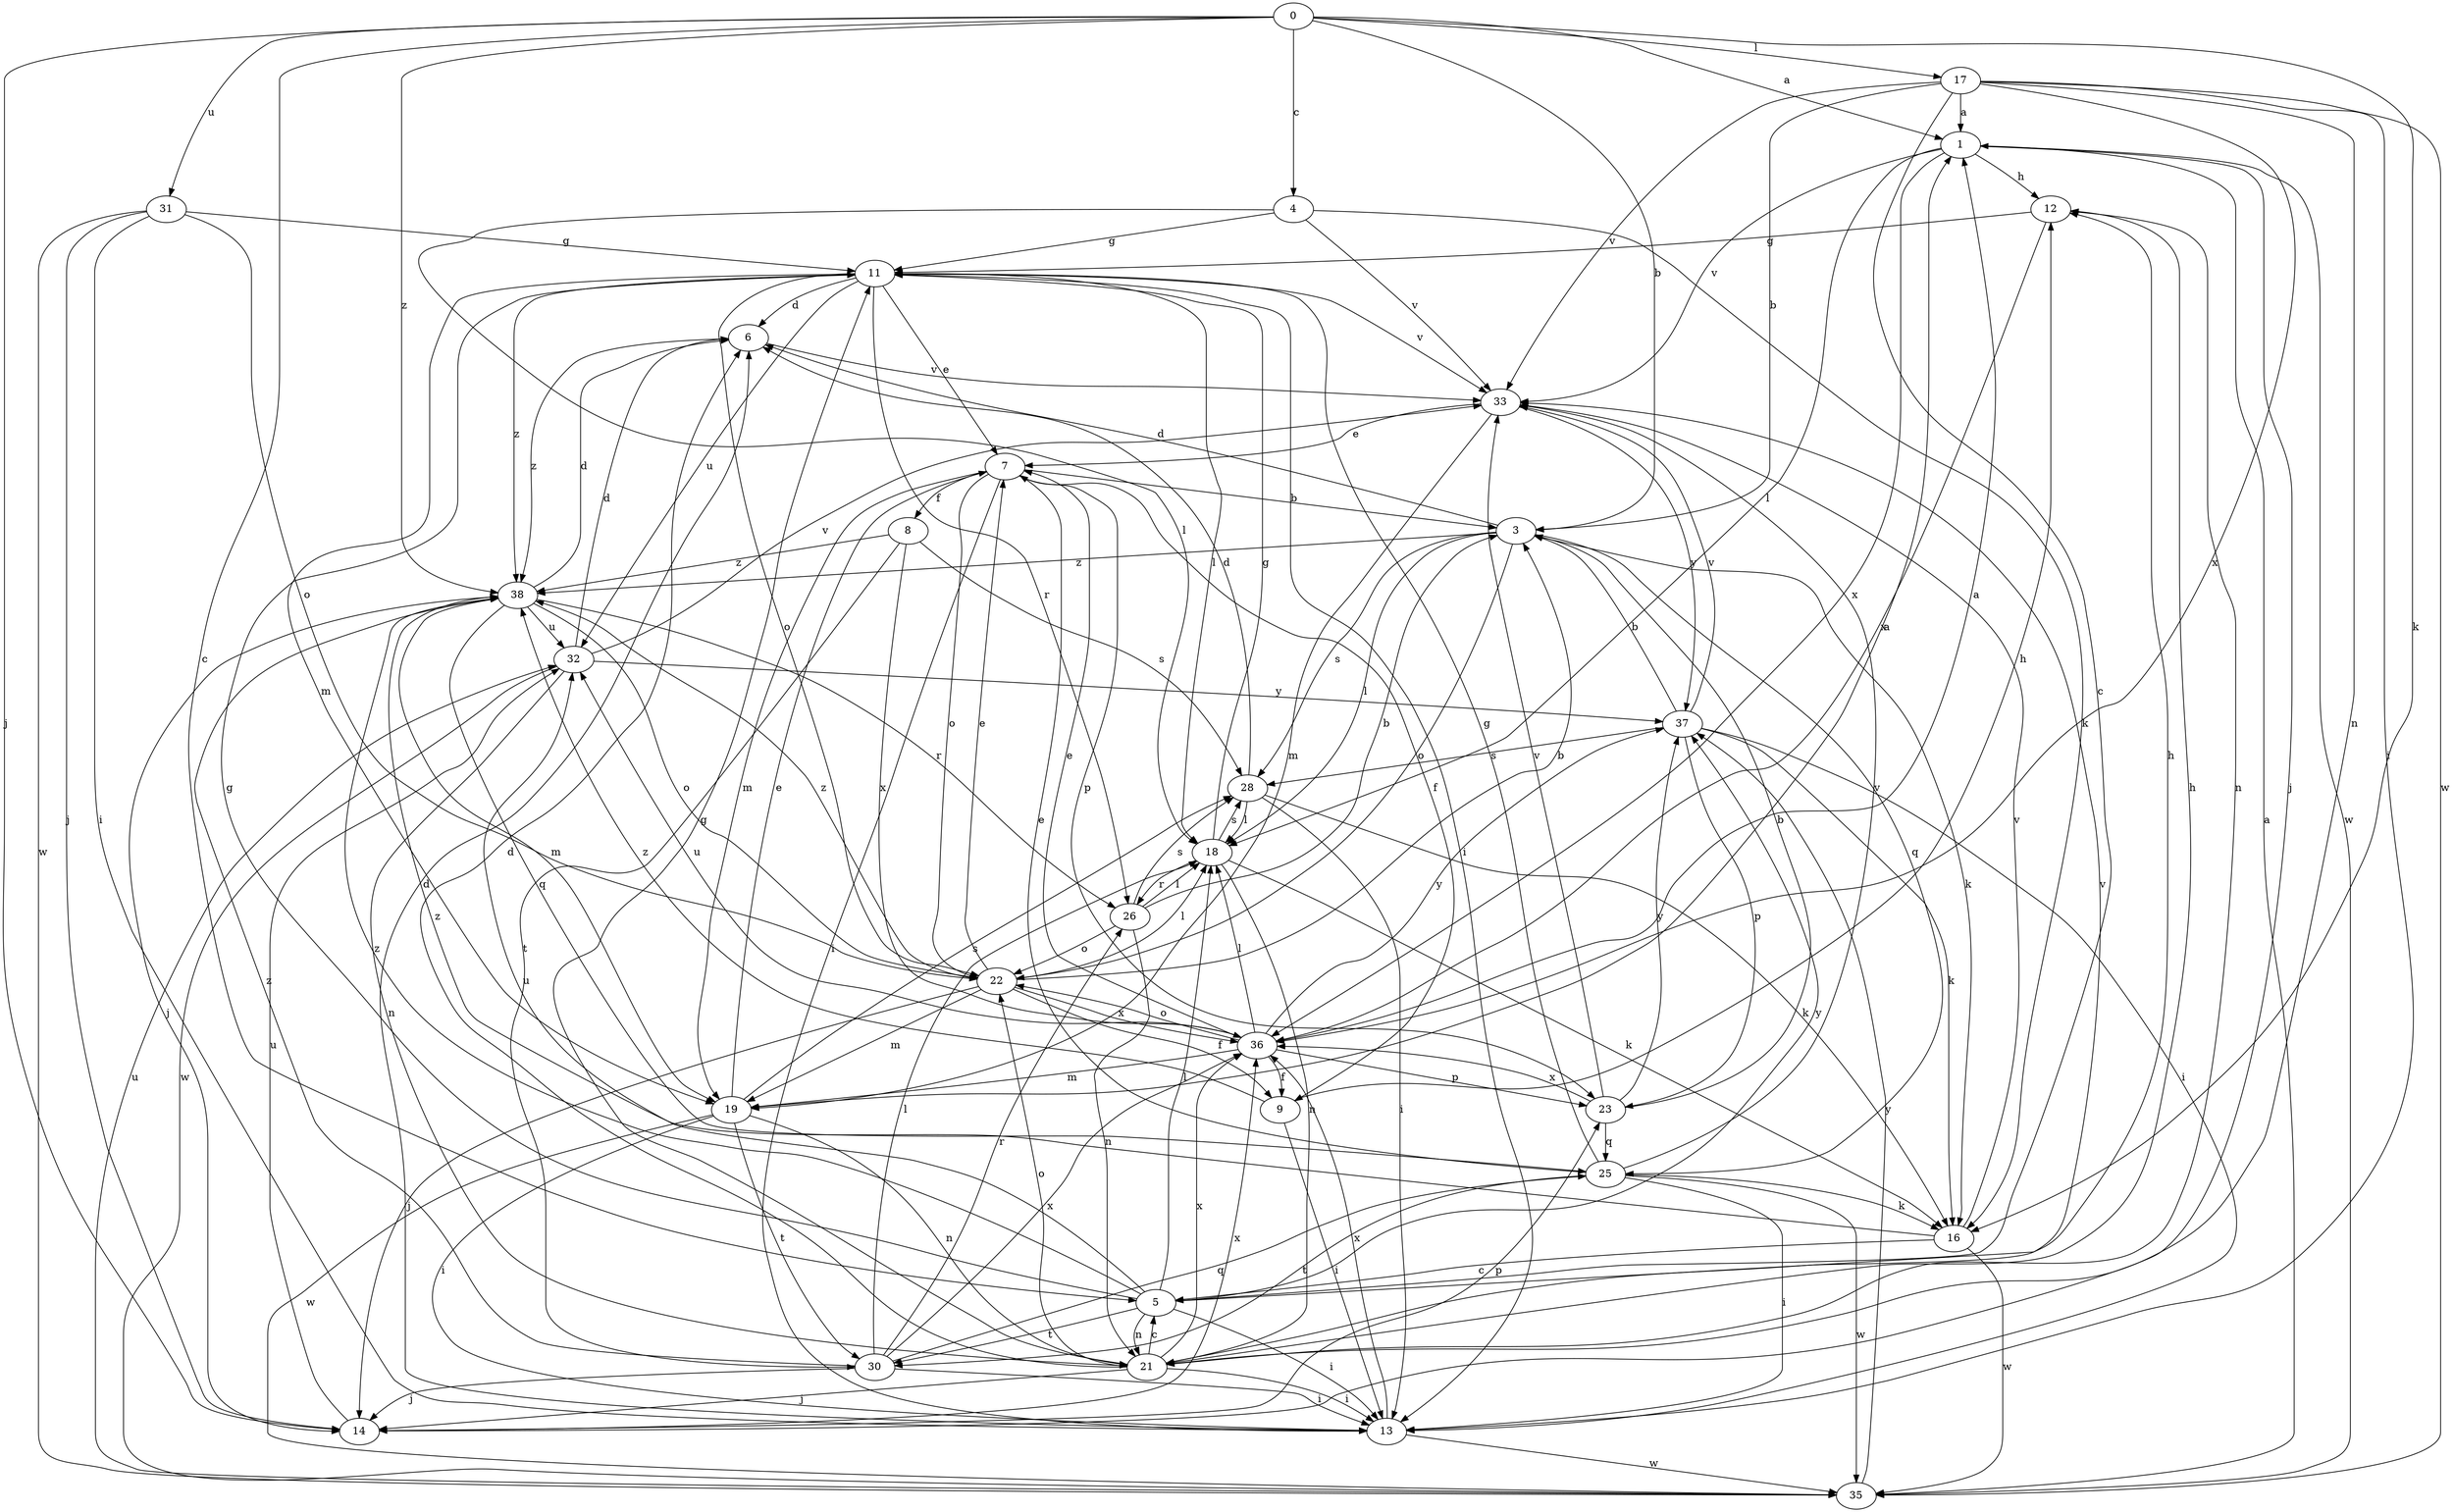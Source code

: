 strict digraph  {
0;
1;
3;
4;
5;
6;
7;
8;
9;
11;
12;
13;
14;
16;
17;
18;
19;
21;
22;
23;
25;
26;
28;
30;
31;
32;
33;
35;
36;
37;
38;
0 -> 1  [label=a];
0 -> 3  [label=b];
0 -> 4  [label=c];
0 -> 5  [label=c];
0 -> 14  [label=j];
0 -> 16  [label=k];
0 -> 17  [label=l];
0 -> 31  [label=u];
0 -> 38  [label=z];
1 -> 12  [label=h];
1 -> 14  [label=j];
1 -> 18  [label=l];
1 -> 33  [label=v];
1 -> 35  [label=w];
1 -> 36  [label=x];
3 -> 6  [label=d];
3 -> 16  [label=k];
3 -> 18  [label=l];
3 -> 22  [label=o];
3 -> 25  [label=q];
3 -> 28  [label=s];
3 -> 38  [label=z];
4 -> 11  [label=g];
4 -> 16  [label=k];
4 -> 18  [label=l];
4 -> 33  [label=v];
5 -> 11  [label=g];
5 -> 12  [label=h];
5 -> 13  [label=i];
5 -> 18  [label=l];
5 -> 21  [label=n];
5 -> 30  [label=t];
5 -> 32  [label=u];
5 -> 37  [label=y];
5 -> 38  [label=z];
6 -> 33  [label=v];
6 -> 38  [label=z];
7 -> 3  [label=b];
7 -> 8  [label=f];
7 -> 9  [label=f];
7 -> 13  [label=i];
7 -> 19  [label=m];
7 -> 22  [label=o];
7 -> 23  [label=p];
8 -> 28  [label=s];
8 -> 30  [label=t];
8 -> 36  [label=x];
8 -> 38  [label=z];
9 -> 12  [label=h];
9 -> 13  [label=i];
9 -> 38  [label=z];
11 -> 6  [label=d];
11 -> 7  [label=e];
11 -> 13  [label=i];
11 -> 18  [label=l];
11 -> 19  [label=m];
11 -> 22  [label=o];
11 -> 26  [label=r];
11 -> 32  [label=u];
11 -> 33  [label=v];
11 -> 38  [label=z];
12 -> 11  [label=g];
12 -> 21  [label=n];
12 -> 36  [label=x];
13 -> 6  [label=d];
13 -> 35  [label=w];
13 -> 36  [label=x];
14 -> 23  [label=p];
14 -> 32  [label=u];
14 -> 36  [label=x];
16 -> 5  [label=c];
16 -> 33  [label=v];
16 -> 35  [label=w];
16 -> 38  [label=z];
17 -> 1  [label=a];
17 -> 3  [label=b];
17 -> 5  [label=c];
17 -> 13  [label=i];
17 -> 21  [label=n];
17 -> 33  [label=v];
17 -> 35  [label=w];
17 -> 36  [label=x];
18 -> 11  [label=g];
18 -> 16  [label=k];
18 -> 21  [label=n];
18 -> 26  [label=r];
18 -> 28  [label=s];
19 -> 1  [label=a];
19 -> 7  [label=e];
19 -> 13  [label=i];
19 -> 21  [label=n];
19 -> 28  [label=s];
19 -> 30  [label=t];
19 -> 35  [label=w];
21 -> 5  [label=c];
21 -> 6  [label=d];
21 -> 11  [label=g];
21 -> 12  [label=h];
21 -> 13  [label=i];
21 -> 14  [label=j];
21 -> 22  [label=o];
21 -> 33  [label=v];
21 -> 36  [label=x];
22 -> 3  [label=b];
22 -> 7  [label=e];
22 -> 9  [label=f];
22 -> 14  [label=j];
22 -> 18  [label=l];
22 -> 19  [label=m];
22 -> 36  [label=x];
22 -> 38  [label=z];
23 -> 3  [label=b];
23 -> 25  [label=q];
23 -> 33  [label=v];
23 -> 36  [label=x];
23 -> 37  [label=y];
25 -> 7  [label=e];
25 -> 11  [label=g];
25 -> 13  [label=i];
25 -> 16  [label=k];
25 -> 30  [label=t];
25 -> 33  [label=v];
25 -> 35  [label=w];
26 -> 3  [label=b];
26 -> 18  [label=l];
26 -> 21  [label=n];
26 -> 22  [label=o];
26 -> 28  [label=s];
28 -> 6  [label=d];
28 -> 13  [label=i];
28 -> 16  [label=k];
28 -> 18  [label=l];
30 -> 13  [label=i];
30 -> 14  [label=j];
30 -> 18  [label=l];
30 -> 25  [label=q];
30 -> 26  [label=r];
30 -> 36  [label=x];
30 -> 38  [label=z];
31 -> 11  [label=g];
31 -> 13  [label=i];
31 -> 14  [label=j];
31 -> 22  [label=o];
31 -> 35  [label=w];
32 -> 6  [label=d];
32 -> 21  [label=n];
32 -> 33  [label=v];
32 -> 35  [label=w];
32 -> 37  [label=y];
33 -> 7  [label=e];
33 -> 19  [label=m];
33 -> 37  [label=y];
35 -> 1  [label=a];
35 -> 32  [label=u];
35 -> 37  [label=y];
36 -> 1  [label=a];
36 -> 7  [label=e];
36 -> 9  [label=f];
36 -> 18  [label=l];
36 -> 19  [label=m];
36 -> 22  [label=o];
36 -> 23  [label=p];
36 -> 32  [label=u];
36 -> 37  [label=y];
37 -> 3  [label=b];
37 -> 13  [label=i];
37 -> 16  [label=k];
37 -> 23  [label=p];
37 -> 28  [label=s];
37 -> 33  [label=v];
38 -> 6  [label=d];
38 -> 14  [label=j];
38 -> 19  [label=m];
38 -> 22  [label=o];
38 -> 25  [label=q];
38 -> 26  [label=r];
38 -> 32  [label=u];
}
